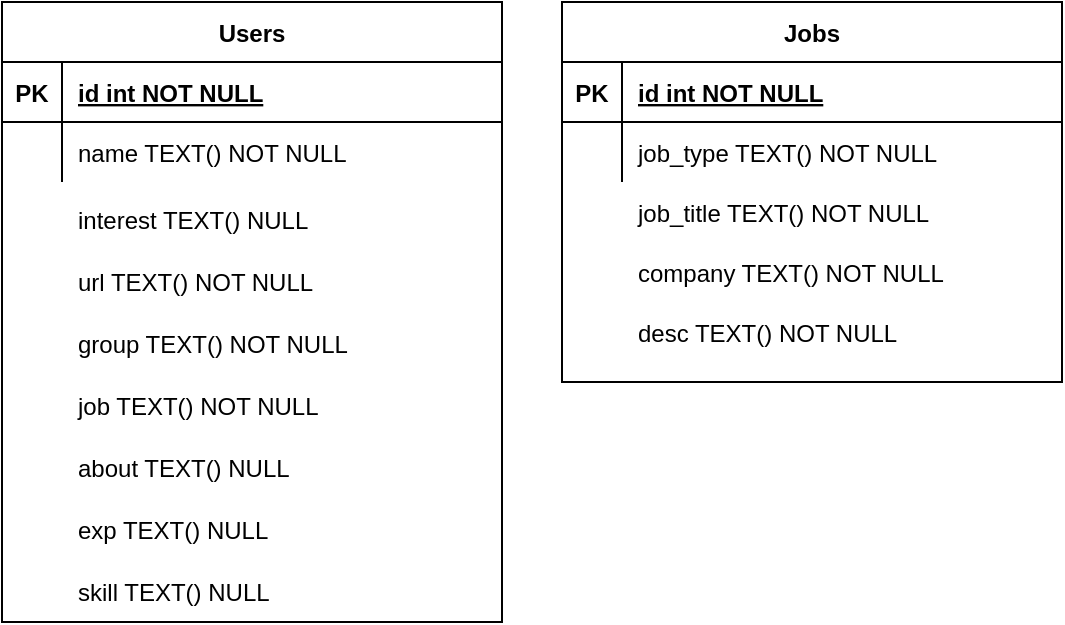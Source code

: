 <mxfile version="13.11.0" type="device"><diagram id="R2lEEEUBdFMjLlhIrx00" name="Page-1"><mxGraphModel dx="1422" dy="743" grid="1" gridSize="10" guides="1" tooltips="1" connect="1" arrows="1" fold="1" page="1" pageScale="1" pageWidth="850" pageHeight="1100" math="0" shadow="0" extFonts="Permanent Marker^https://fonts.googleapis.com/css?family=Permanent+Marker"><root><mxCell id="0"/><mxCell id="1" parent="0"/><mxCell id="1diiW_HK_KXuNDkW3bI5-22" value="" style="group" vertex="1" connectable="0" parent="1"><mxGeometry x="40" y="40" width="250" height="310" as="geometry"/></mxCell><mxCell id="C-vyLk0tnHw3VtMMgP7b-23" value="Users" style="shape=table;startSize=30;container=1;collapsible=1;childLayout=tableLayout;fixedRows=1;rowLines=0;fontStyle=1;align=center;resizeLast=1;" parent="1diiW_HK_KXuNDkW3bI5-22" vertex="1"><mxGeometry width="250" height="310.0" as="geometry"/></mxCell><mxCell id="C-vyLk0tnHw3VtMMgP7b-24" value="" style="shape=partialRectangle;collapsible=0;dropTarget=0;pointerEvents=0;fillColor=none;points=[[0,0.5],[1,0.5]];portConstraint=eastwest;top=0;left=0;right=0;bottom=1;" parent="C-vyLk0tnHw3VtMMgP7b-23" vertex="1"><mxGeometry y="30" width="250" height="30" as="geometry"/></mxCell><mxCell id="C-vyLk0tnHw3VtMMgP7b-25" value="PK" style="shape=partialRectangle;overflow=hidden;connectable=0;fillColor=none;top=0;left=0;bottom=0;right=0;fontStyle=1;" parent="C-vyLk0tnHw3VtMMgP7b-24" vertex="1"><mxGeometry width="30" height="30" as="geometry"/></mxCell><mxCell id="C-vyLk0tnHw3VtMMgP7b-26" value="id int NOT NULL " style="shape=partialRectangle;overflow=hidden;connectable=0;fillColor=none;top=0;left=0;bottom=0;right=0;align=left;spacingLeft=6;fontStyle=5;" parent="C-vyLk0tnHw3VtMMgP7b-24" vertex="1"><mxGeometry x="30" width="220" height="30" as="geometry"/></mxCell><mxCell id="C-vyLk0tnHw3VtMMgP7b-27" value="" style="shape=partialRectangle;collapsible=0;dropTarget=0;pointerEvents=0;fillColor=none;points=[[0,0.5],[1,0.5]];portConstraint=eastwest;top=0;left=0;right=0;bottom=0;" parent="C-vyLk0tnHw3VtMMgP7b-23" vertex="1"><mxGeometry y="60" width="250" height="30" as="geometry"/></mxCell><mxCell id="C-vyLk0tnHw3VtMMgP7b-28" value="" style="shape=partialRectangle;overflow=hidden;connectable=0;fillColor=none;top=0;left=0;bottom=0;right=0;" parent="C-vyLk0tnHw3VtMMgP7b-27" vertex="1"><mxGeometry width="30" height="30" as="geometry"/></mxCell><mxCell id="C-vyLk0tnHw3VtMMgP7b-29" value="name TEXT() NOT NULL" style="shape=partialRectangle;overflow=hidden;connectable=0;fillColor=none;top=0;left=0;bottom=0;right=0;align=left;spacingLeft=6;" parent="C-vyLk0tnHw3VtMMgP7b-27" vertex="1"><mxGeometry x="30" width="220" height="30" as="geometry"/></mxCell><mxCell id="1diiW_HK_KXuNDkW3bI5-1" value="interest TEXT() NULL" style="shape=partialRectangle;overflow=hidden;connectable=0;fillColor=none;top=0;left=0;bottom=0;right=0;align=left;spacingLeft=6;" vertex="1" parent="1diiW_HK_KXuNDkW3bI5-22"><mxGeometry x="30" y="93.0" width="220" height="31.0" as="geometry"/></mxCell><mxCell id="1diiW_HK_KXuNDkW3bI5-2" value="url TEXT() NOT NULL" style="shape=partialRectangle;overflow=hidden;connectable=0;fillColor=none;top=0;left=0;bottom=0;right=0;align=left;spacingLeft=6;" vertex="1" parent="1diiW_HK_KXuNDkW3bI5-22"><mxGeometry x="30" y="124.0" width="220" height="31.0" as="geometry"/></mxCell><mxCell id="1diiW_HK_KXuNDkW3bI5-3" value="group TEXT() NOT NULL" style="shape=partialRectangle;overflow=hidden;connectable=0;fillColor=none;top=0;left=0;bottom=0;right=0;align=left;spacingLeft=6;" vertex="1" parent="1diiW_HK_KXuNDkW3bI5-22"><mxGeometry x="30" y="155.0" width="220" height="31.0" as="geometry"/></mxCell><mxCell id="1diiW_HK_KXuNDkW3bI5-4" value="job TEXT() NOT NULL" style="shape=partialRectangle;overflow=hidden;connectable=0;fillColor=none;top=0;left=0;bottom=0;right=0;align=left;spacingLeft=6;" vertex="1" parent="1diiW_HK_KXuNDkW3bI5-22"><mxGeometry x="30" y="186.0" width="220" height="31.0" as="geometry"/></mxCell><mxCell id="1diiW_HK_KXuNDkW3bI5-5" value="about TEXT() NULL" style="shape=partialRectangle;overflow=hidden;connectable=0;fillColor=none;top=0;left=0;bottom=0;right=0;align=left;spacingLeft=6;" vertex="1" parent="1diiW_HK_KXuNDkW3bI5-22"><mxGeometry x="30" y="217.0" width="220" height="31.0" as="geometry"/></mxCell><mxCell id="1diiW_HK_KXuNDkW3bI5-6" value="exp TEXT() NULL" style="shape=partialRectangle;overflow=hidden;connectable=0;fillColor=none;top=0;left=0;bottom=0;right=0;align=left;spacingLeft=6;" vertex="1" parent="1diiW_HK_KXuNDkW3bI5-22"><mxGeometry x="30" y="248.0" width="220" height="31.0" as="geometry"/></mxCell><mxCell id="1diiW_HK_KXuNDkW3bI5-7" value="skill TEXT() NULL" style="shape=partialRectangle;overflow=hidden;connectable=0;fillColor=none;top=0;left=0;bottom=0;right=0;align=left;spacingLeft=6;" vertex="1" parent="1diiW_HK_KXuNDkW3bI5-22"><mxGeometry x="30" y="279" width="220" height="31.0" as="geometry"/></mxCell><mxCell id="1diiW_HK_KXuNDkW3bI5-23" value="" style="shape=partialRectangle;overflow=hidden;connectable=0;fillColor=none;top=0;left=0;bottom=0;right=0;fontStyle=1;" vertex="1" parent="1diiW_HK_KXuNDkW3bI5-22"><mxGeometry y="155.0" width="30" height="31.0" as="geometry"/></mxCell><mxCell id="1diiW_HK_KXuNDkW3bI5-30" value="" style="group" vertex="1" connectable="0" parent="1"><mxGeometry x="320" y="40" width="250" height="190" as="geometry"/></mxCell><mxCell id="1diiW_HK_KXuNDkW3bI5-8" value="Jobs" style="shape=table;startSize=30;container=1;collapsible=1;childLayout=tableLayout;fixedRows=1;rowLines=0;fontStyle=1;align=center;resizeLast=1;" vertex="1" parent="1diiW_HK_KXuNDkW3bI5-30"><mxGeometry width="250" height="190" as="geometry"/></mxCell><mxCell id="1diiW_HK_KXuNDkW3bI5-9" value="" style="shape=partialRectangle;collapsible=0;dropTarget=0;pointerEvents=0;fillColor=none;points=[[0,0.5],[1,0.5]];portConstraint=eastwest;top=0;left=0;right=0;bottom=1;" vertex="1" parent="1diiW_HK_KXuNDkW3bI5-8"><mxGeometry y="30" width="250" height="30" as="geometry"/></mxCell><mxCell id="1diiW_HK_KXuNDkW3bI5-10" value="PK" style="shape=partialRectangle;overflow=hidden;connectable=0;fillColor=none;top=0;left=0;bottom=0;right=0;fontStyle=1;" vertex="1" parent="1diiW_HK_KXuNDkW3bI5-9"><mxGeometry width="30" height="30" as="geometry"/></mxCell><mxCell id="1diiW_HK_KXuNDkW3bI5-11" value="id int NOT NULL " style="shape=partialRectangle;overflow=hidden;connectable=0;fillColor=none;top=0;left=0;bottom=0;right=0;align=left;spacingLeft=6;fontStyle=5;" vertex="1" parent="1diiW_HK_KXuNDkW3bI5-9"><mxGeometry x="30" width="220" height="30" as="geometry"/></mxCell><mxCell id="1diiW_HK_KXuNDkW3bI5-12" value="" style="shape=partialRectangle;collapsible=0;dropTarget=0;pointerEvents=0;fillColor=none;points=[[0,0.5],[1,0.5]];portConstraint=eastwest;top=0;left=0;right=0;bottom=0;" vertex="1" parent="1diiW_HK_KXuNDkW3bI5-8"><mxGeometry y="60" width="250" height="30" as="geometry"/></mxCell><mxCell id="1diiW_HK_KXuNDkW3bI5-13" value="" style="shape=partialRectangle;overflow=hidden;connectable=0;fillColor=none;top=0;left=0;bottom=0;right=0;" vertex="1" parent="1diiW_HK_KXuNDkW3bI5-12"><mxGeometry width="30" height="30" as="geometry"/></mxCell><mxCell id="1diiW_HK_KXuNDkW3bI5-14" value="job_type TEXT() NOT NULL" style="shape=partialRectangle;overflow=hidden;connectable=0;fillColor=none;top=0;left=0;bottom=0;right=0;align=left;spacingLeft=6;" vertex="1" parent="1diiW_HK_KXuNDkW3bI5-12"><mxGeometry x="30" width="220" height="30" as="geometry"/></mxCell><mxCell id="1diiW_HK_KXuNDkW3bI5-27" value="job_title TEXT() NOT NULL" style="shape=partialRectangle;overflow=hidden;connectable=0;fillColor=none;top=0;left=0;bottom=0;right=0;align=left;spacingLeft=6;" vertex="1" parent="1diiW_HK_KXuNDkW3bI5-30"><mxGeometry x="30" y="90" width="220" height="30" as="geometry"/></mxCell><mxCell id="1diiW_HK_KXuNDkW3bI5-28" value="company TEXT() NOT NULL" style="shape=partialRectangle;overflow=hidden;connectable=0;fillColor=none;top=0;left=0;bottom=0;right=0;align=left;spacingLeft=6;" vertex="1" parent="1diiW_HK_KXuNDkW3bI5-30"><mxGeometry x="30" y="120" width="220" height="30" as="geometry"/></mxCell><mxCell id="1diiW_HK_KXuNDkW3bI5-29" value="desc TEXT() NOT NULL" style="shape=partialRectangle;overflow=hidden;connectable=0;fillColor=none;top=0;left=0;bottom=0;right=0;align=left;spacingLeft=6;" vertex="1" parent="1diiW_HK_KXuNDkW3bI5-30"><mxGeometry x="30" y="150" width="220" height="30" as="geometry"/></mxCell></root></mxGraphModel></diagram></mxfile>